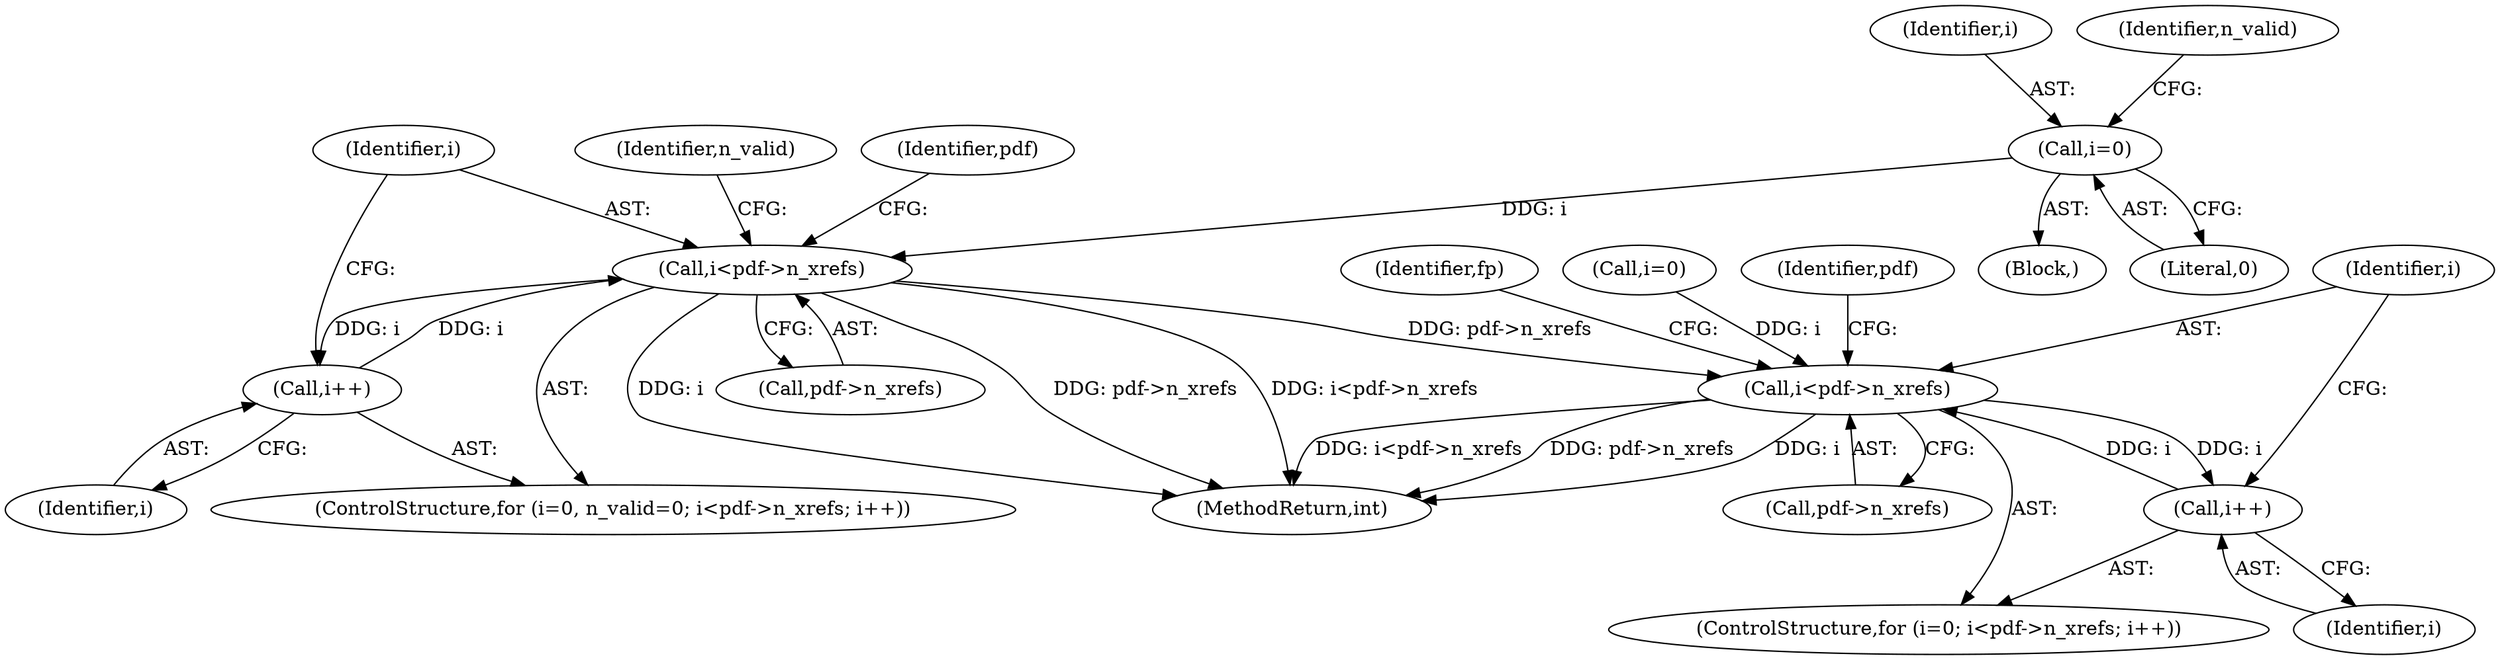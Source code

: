 digraph "0_pdfresurrect_0c4120fffa3dffe97b95c486a120eded82afe8a6@pointer" {
"1000279" [label="(Call,i<pdf->n_xrefs)"];
"1000284" [label="(Call,i++)"];
"1000279" [label="(Call,i<pdf->n_xrefs)"];
"1000273" [label="(Call,i=0)"];
"1000388" [label="(Call,i<pdf->n_xrefs)"];
"1000393" [label="(Call,i++)"];
"1000388" [label="(Call,i<pdf->n_xrefs)"];
"1000385" [label="(Call,i=0)"];
"1000274" [label="(Identifier,i)"];
"1000389" [label="(Identifier,i)"];
"1000271" [label="(ControlStructure,for (i=0, n_valid=0; i<pdf->n_xrefs; i++))"];
"1000438" [label="(MethodReturn,int)"];
"1000298" [label="(Identifier,n_valid)"];
"1000394" [label="(Identifier,i)"];
"1000273" [label="(Call,i=0)"];
"1000281" [label="(Call,pdf->n_xrefs)"];
"1000399" [label="(Identifier,pdf)"];
"1000390" [label="(Call,pdf->n_xrefs)"];
"1000414" [label="(Identifier,fp)"];
"1000280" [label="(Identifier,i)"];
"1000384" [label="(ControlStructure,for (i=0; i<pdf->n_xrefs; i++))"];
"1000284" [label="(Call,i++)"];
"1000272" [label="(Block,)"];
"1000275" [label="(Literal,0)"];
"1000285" [label="(Identifier,i)"];
"1000393" [label="(Call,i++)"];
"1000279" [label="(Call,i<pdf->n_xrefs)"];
"1000290" [label="(Identifier,pdf)"];
"1000277" [label="(Identifier,n_valid)"];
"1000279" -> "1000271"  [label="AST: "];
"1000279" -> "1000281"  [label="CFG: "];
"1000280" -> "1000279"  [label="AST: "];
"1000281" -> "1000279"  [label="AST: "];
"1000290" -> "1000279"  [label="CFG: "];
"1000298" -> "1000279"  [label="CFG: "];
"1000279" -> "1000438"  [label="DDG: i"];
"1000279" -> "1000438"  [label="DDG: pdf->n_xrefs"];
"1000279" -> "1000438"  [label="DDG: i<pdf->n_xrefs"];
"1000284" -> "1000279"  [label="DDG: i"];
"1000273" -> "1000279"  [label="DDG: i"];
"1000279" -> "1000284"  [label="DDG: i"];
"1000279" -> "1000388"  [label="DDG: pdf->n_xrefs"];
"1000284" -> "1000271"  [label="AST: "];
"1000284" -> "1000285"  [label="CFG: "];
"1000285" -> "1000284"  [label="AST: "];
"1000280" -> "1000284"  [label="CFG: "];
"1000273" -> "1000272"  [label="AST: "];
"1000273" -> "1000275"  [label="CFG: "];
"1000274" -> "1000273"  [label="AST: "];
"1000275" -> "1000273"  [label="AST: "];
"1000277" -> "1000273"  [label="CFG: "];
"1000388" -> "1000384"  [label="AST: "];
"1000388" -> "1000390"  [label="CFG: "];
"1000389" -> "1000388"  [label="AST: "];
"1000390" -> "1000388"  [label="AST: "];
"1000399" -> "1000388"  [label="CFG: "];
"1000414" -> "1000388"  [label="CFG: "];
"1000388" -> "1000438"  [label="DDG: i"];
"1000388" -> "1000438"  [label="DDG: i<pdf->n_xrefs"];
"1000388" -> "1000438"  [label="DDG: pdf->n_xrefs"];
"1000393" -> "1000388"  [label="DDG: i"];
"1000385" -> "1000388"  [label="DDG: i"];
"1000388" -> "1000393"  [label="DDG: i"];
"1000393" -> "1000384"  [label="AST: "];
"1000393" -> "1000394"  [label="CFG: "];
"1000394" -> "1000393"  [label="AST: "];
"1000389" -> "1000393"  [label="CFG: "];
}
